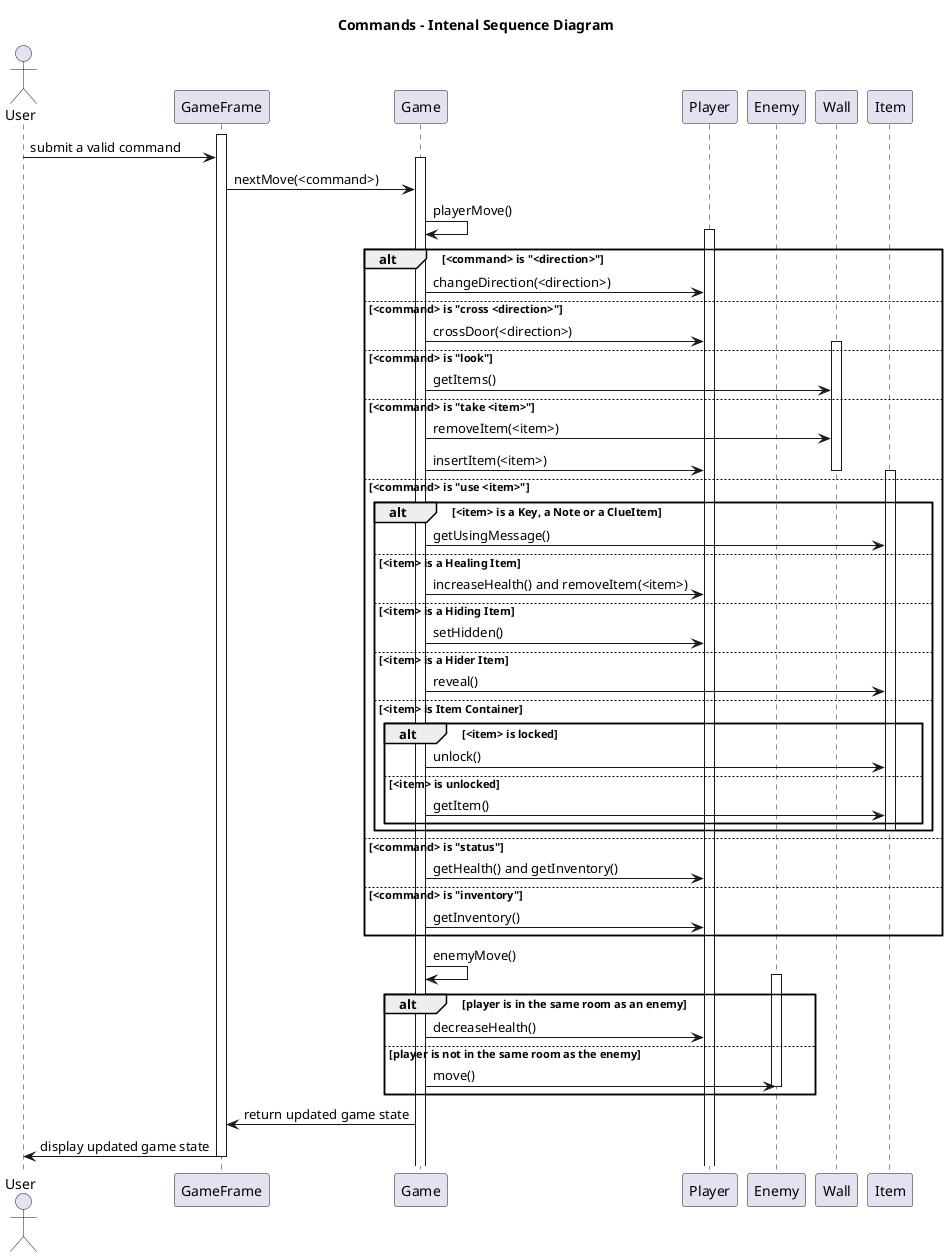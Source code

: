 @startuml Command Internal Sequence Diagram

title Commands - Intenal Sequence Diagram

actor User
participant GameFrame
participant Game
participant Player
participant Enemy
participant Wall
participant Item

activate GameFrame
User -> GameFrame : submit a valid command

activate Game
GameFrame -> Game : nextMove(<command>)

Game -> Game : playerMove()

activate Player
alt <command> is "<direction>"
    Game -> Player : changeDirection(<direction>)
else <command> is "cross <direction>"
    Game -> Player : crossDoor(<direction>)
else <command> is "look"
    activate Wall
    Game -> Wall : getItems()
else <command> is "take <item>"
    Game -> Wall : removeItem(<item>)
    Game -> Player : insertItem(<item>)
deactivate Wall
else <command> is "use <item>"
    activate Item
    alt <item> is a Key, a Note or a ClueItem
        Game -> Item : getUsingMessage()
    else <item> is a Healing Item
        Game -> Player : increaseHealth() and removeItem(<item>)
    else <item> is a Hiding Item
        Game -> Player : setHidden()
    else <item> is a Hider Item
        Game -> Item : reveal()
    else <item> is Item Container
        alt <item> is locked
            Game -> Item : unlock()
        else <item> is unlocked
            Game -> Item : getItem()
        end
    deactivate Item
    end
else <command> is "status"
    Game -> Player : getHealth() and getInventory()
else <command> is "inventory"
    Game -> Player : getInventory()
end

Game -> Game : enemyMove()
alt player is in the same room as an enemy
    activate Enemy
    Game -> Player: decreaseHealth()
else player is not in the same room as the enemy
    Game -> Enemy : move()
    deactivate Enemy
end

Game -> GameFrame : return updated game state
GameFrame -> User : display updated game state

deactivate GameFrame

@enduml